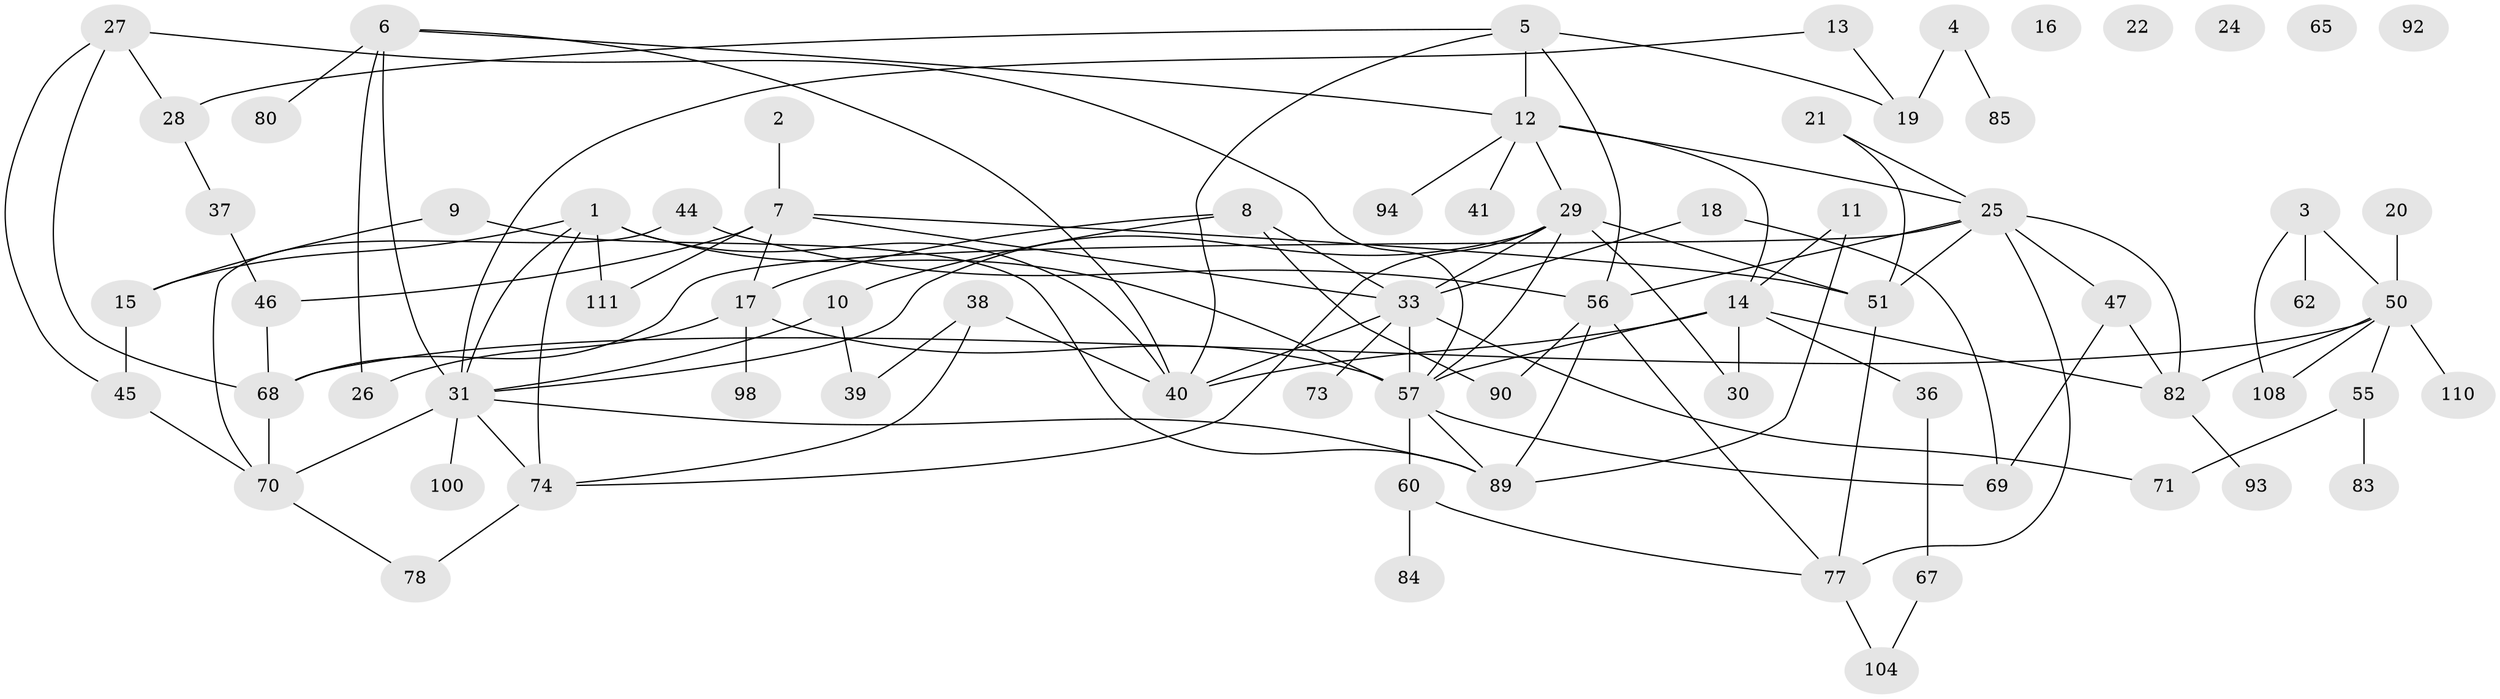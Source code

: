 // original degree distribution, {3: 0.21621621621621623, 1: 0.15315315315315314, 2: 0.3063063063063063, 5: 0.08108108108108109, 4: 0.13513513513513514, 0: 0.04504504504504504, 7: 0.018018018018018018, 6: 0.04504504504504504}
// Generated by graph-tools (version 1.1) at 2025/41/03/06/25 10:41:23]
// undirected, 74 vertices, 116 edges
graph export_dot {
graph [start="1"]
  node [color=gray90,style=filled];
  1 [super="+66"];
  2;
  3 [super="+23"];
  4;
  5 [super="+103"];
  6 [super="+48"];
  7 [super="+42"];
  8 [super="+72"];
  9 [super="+75"];
  10 [super="+35"];
  11 [super="+54"];
  12 [super="+109"];
  13 [super="+106"];
  14 [super="+34"];
  15 [super="+43"];
  16;
  17 [super="+49"];
  18 [super="+81"];
  19 [super="+79"];
  20;
  21;
  22;
  24;
  25 [super="+52"];
  26;
  27;
  28;
  29 [super="+86"];
  30;
  31 [super="+32"];
  33 [super="+53"];
  36;
  37 [super="+64"];
  38 [super="+63"];
  39;
  40 [super="+97"];
  41;
  44;
  45;
  46;
  47;
  50 [super="+59"];
  51 [super="+91"];
  55;
  56 [super="+88"];
  57 [super="+58"];
  60 [super="+61"];
  62;
  65;
  67 [super="+107"];
  68 [super="+99"];
  69 [super="+87"];
  70 [super="+95"];
  71 [super="+96"];
  73;
  74 [super="+76"];
  77;
  78;
  80;
  82 [super="+102"];
  83;
  84;
  85;
  89;
  90 [super="+105"];
  92;
  93;
  94;
  98 [super="+101"];
  100;
  104;
  108;
  110;
  111;
  1 -- 111;
  1 -- 40;
  1 -- 57;
  1 -- 74;
  1 -- 31;
  1 -- 15;
  2 -- 7;
  3 -- 50;
  3 -- 62;
  3 -- 108;
  4 -- 19;
  4 -- 85;
  5 -- 19;
  5 -- 28;
  5 -- 12;
  5 -- 40;
  5 -- 56;
  6 -- 26;
  6 -- 31;
  6 -- 40;
  6 -- 80;
  6 -- 12;
  7 -- 17;
  7 -- 46;
  7 -- 51;
  7 -- 111;
  7 -- 33;
  8 -- 17;
  8 -- 90;
  8 -- 33;
  8 -- 10;
  9 -- 15;
  9 -- 89;
  10 -- 39;
  10 -- 31;
  11 -- 14;
  11 -- 89;
  12 -- 41;
  12 -- 94;
  12 -- 25;
  12 -- 14;
  12 -- 29;
  13 -- 19;
  13 -- 31;
  14 -- 57;
  14 -- 36;
  14 -- 30;
  14 -- 40;
  14 -- 82;
  15 -- 45;
  17 -- 26;
  17 -- 57;
  17 -- 98;
  18 -- 33;
  18 -- 69;
  20 -- 50;
  21 -- 25;
  21 -- 51;
  25 -- 77;
  25 -- 68;
  25 -- 82;
  25 -- 47;
  25 -- 56;
  25 -- 51;
  27 -- 28;
  27 -- 45;
  27 -- 57;
  27 -- 68;
  28 -- 37;
  29 -- 31;
  29 -- 33;
  29 -- 57;
  29 -- 74;
  29 -- 30;
  29 -- 51;
  31 -- 70;
  31 -- 74;
  31 -- 89;
  31 -- 100;
  33 -- 73;
  33 -- 40;
  33 -- 57;
  33 -- 71;
  36 -- 67;
  37 -- 46;
  38 -- 40;
  38 -- 74;
  38 -- 39;
  44 -- 56;
  44 -- 70;
  45 -- 70;
  46 -- 68;
  47 -- 69;
  47 -- 82;
  50 -- 110;
  50 -- 68;
  50 -- 55;
  50 -- 108;
  50 -- 82;
  51 -- 77;
  55 -- 83;
  55 -- 71;
  56 -- 77;
  56 -- 89;
  56 -- 90;
  57 -- 89;
  57 -- 69;
  57 -- 60;
  60 -- 84;
  60 -- 77;
  67 -- 104;
  68 -- 70;
  70 -- 78;
  74 -- 78;
  77 -- 104;
  82 -- 93;
}
